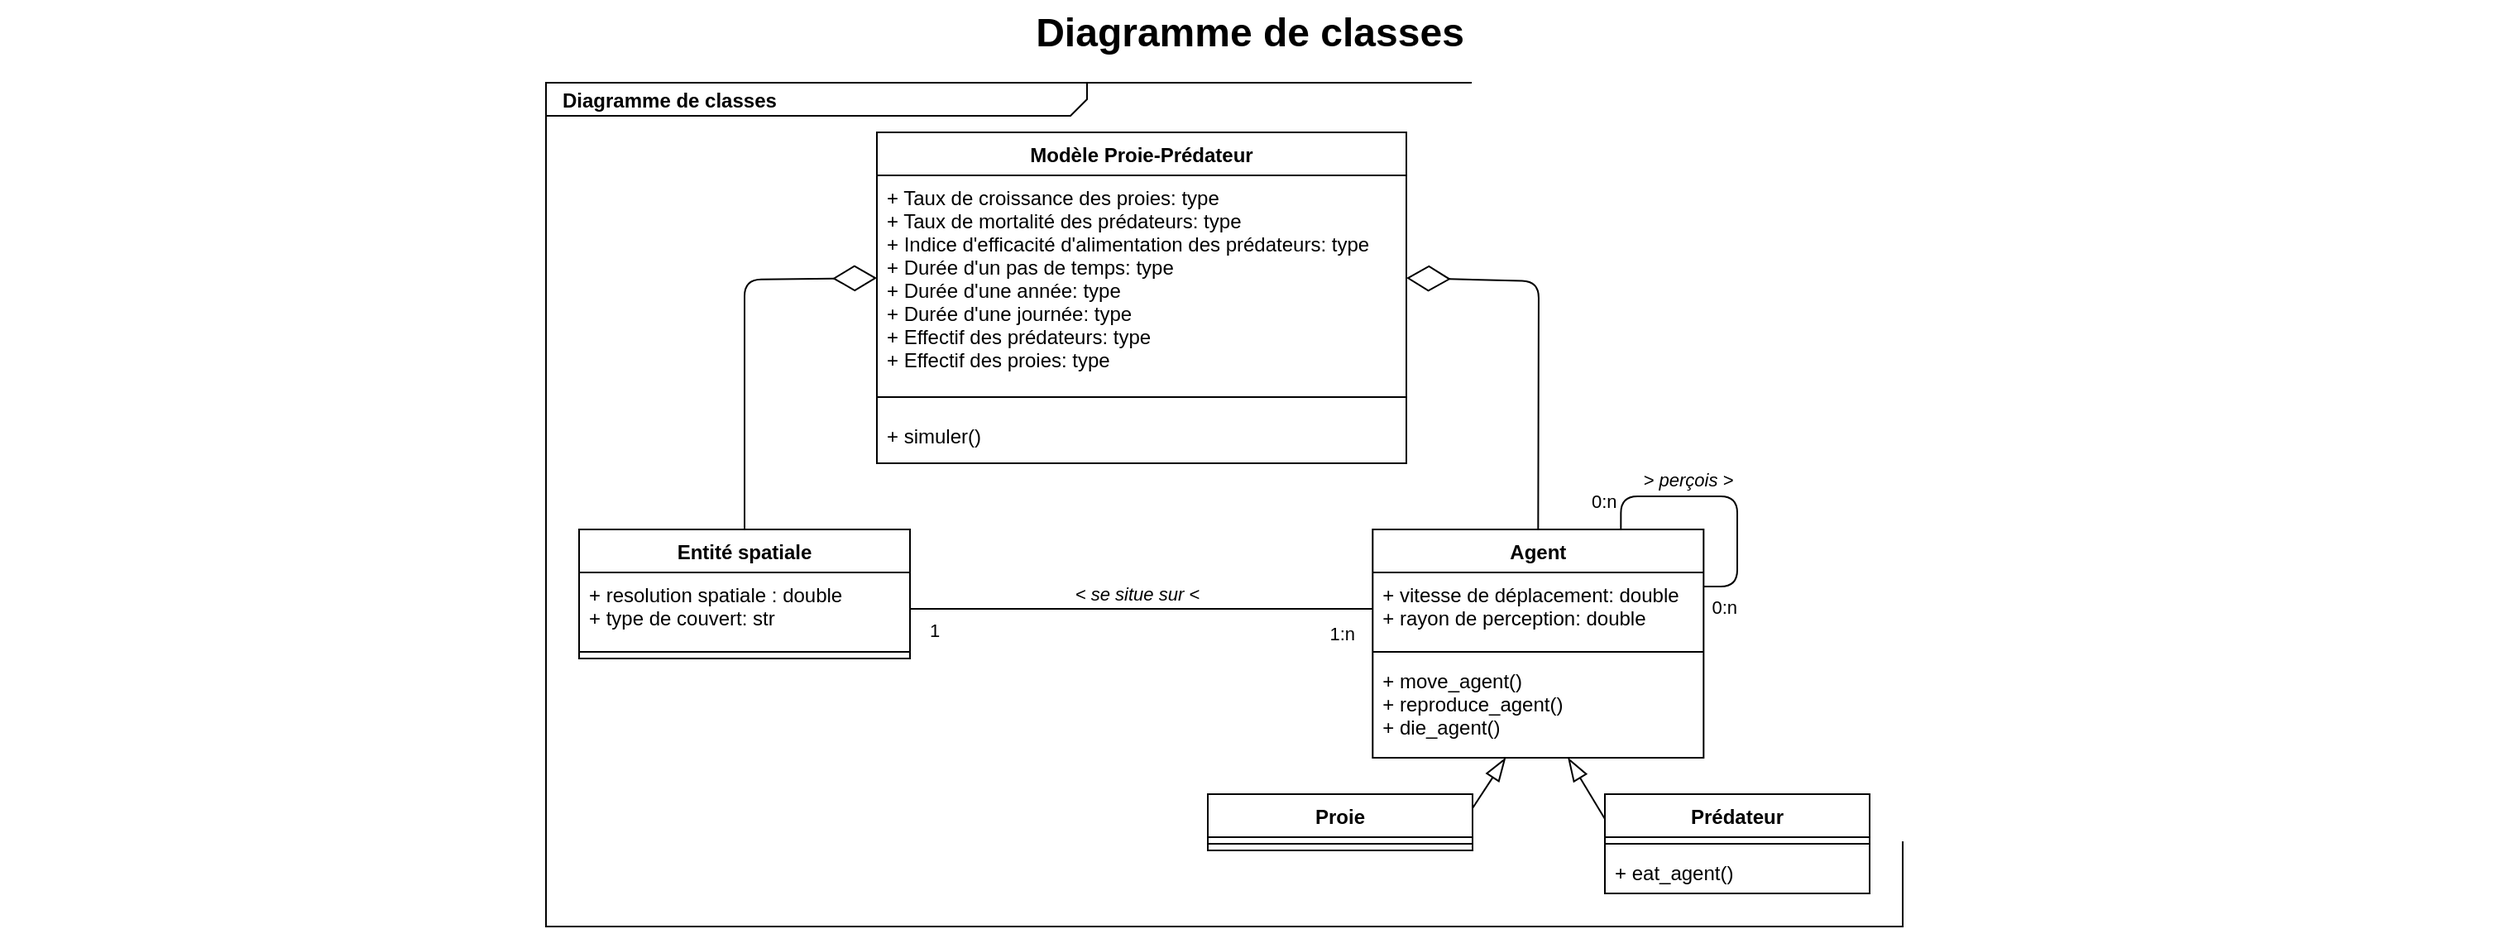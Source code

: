 <mxfile version="14.1.9" type="github" pages="3">
  <diagram name="Diagramme de classes" id="929967ad-93f9-6ef4-fab6-5d389245f69c">
    <mxGraphModel dx="1422" dy="808" grid="1" gridSize="10" guides="1" tooltips="1" connect="1" arrows="1" fold="1" page="1" pageScale="1.5" pageWidth="1169" pageHeight="826" background="none" math="0" shadow="0">
      <root>
        <mxCell id="0" style=";html=1;" />
        <mxCell id="1" style=";html=1;" parent="0" />
        <mxCell id="1672d66443f91eb5-1" value="&lt;p style=&quot;margin: 0px ; margin-top: 4px ; margin-left: 10px ; text-align: left&quot;&gt;&lt;b&gt;Diagramme de classes&lt;/b&gt;&lt;/p&gt;" style="html=1;strokeWidth=1;shape=mxgraph.sysml.package;html=1;overflow=fill;whiteSpace=wrap;fillColor=none;gradientColor=none;fontSize=12;align=center;labelX=327.64;" parent="1" vertex="1">
          <mxGeometry x="450" y="90" width="820" height="510" as="geometry" />
        </mxCell>
        <mxCell id="1672d66443f91eb5-23" value="Diagramme de classes" style="text;strokeColor=none;fillColor=none;html=1;fontSize=24;fontStyle=1;verticalAlign=middle;align=center;" parent="1" vertex="1">
          <mxGeometry x="120" y="40" width="1510" height="40" as="geometry" />
        </mxCell>
        <mxCell id="xyG2iwaesJb4Cfw7W2-A-1" value="Modèle Proie-Prédateur" style="swimlane;fontStyle=1;align=center;verticalAlign=top;childLayout=stackLayout;horizontal=1;startSize=26;horizontalStack=0;resizeParent=1;resizeParentMax=0;resizeLast=0;collapsible=1;marginBottom=0;" parent="1" vertex="1">
          <mxGeometry x="650" y="120" width="320" height="200" as="geometry" />
        </mxCell>
        <mxCell id="xyG2iwaesJb4Cfw7W2-A-2" value="+ Taux de croissance des proies: type&#xa;+ Taux de mortalité des prédateurs: type&#xa;+ Indice d&#39;efficacité d&#39;alimentation des prédateurs: type&#xa;+ Durée d&#39;un pas de temps: type&#xa;+ Durée d&#39;une année: type&#xa;+ Durée d&#39;une journée: type&#xa;+ Effectif des prédateurs: type&#xa;+ Effectif des proies: type" style="text;strokeColor=none;fillColor=none;align=left;verticalAlign=top;spacingLeft=4;spacingRight=4;overflow=hidden;rotatable=0;points=[[0,0.5],[1,0.5]];portConstraint=eastwest;" parent="xyG2iwaesJb4Cfw7W2-A-1" vertex="1">
          <mxGeometry y="26" width="320" height="124" as="geometry" />
        </mxCell>
        <mxCell id="xyG2iwaesJb4Cfw7W2-A-3" value="" style="line;strokeWidth=1;fillColor=none;align=left;verticalAlign=middle;spacingTop=-1;spacingLeft=3;spacingRight=3;rotatable=0;labelPosition=right;points=[];portConstraint=eastwest;" parent="xyG2iwaesJb4Cfw7W2-A-1" vertex="1">
          <mxGeometry y="150" width="320" height="20" as="geometry" />
        </mxCell>
        <mxCell id="xyG2iwaesJb4Cfw7W2-A-4" value="+ simuler()" style="text;strokeColor=none;fillColor=none;align=left;verticalAlign=top;spacingLeft=4;spacingRight=4;overflow=hidden;rotatable=0;points=[[0,0.5],[1,0.5]];portConstraint=eastwest;" parent="xyG2iwaesJb4Cfw7W2-A-1" vertex="1">
          <mxGeometry y="170" width="320" height="30" as="geometry" />
        </mxCell>
        <mxCell id="xyG2iwaesJb4Cfw7W2-A-5" value="Entité spatiale" style="swimlane;fontStyle=1;align=center;verticalAlign=top;childLayout=stackLayout;horizontal=1;startSize=26;horizontalStack=0;resizeParent=1;resizeParentMax=0;resizeLast=0;collapsible=1;marginBottom=0;" parent="1" vertex="1">
          <mxGeometry x="470" y="360" width="200" height="78" as="geometry" />
        </mxCell>
        <mxCell id="xyG2iwaesJb4Cfw7W2-A-6" value="+ resolution spatiale : double&#xa;+ type de couvert: str" style="text;strokeColor=none;fillColor=none;align=left;verticalAlign=top;spacingLeft=4;spacingRight=4;overflow=hidden;rotatable=0;points=[[0,0.5],[1,0.5]];portConstraint=eastwest;" parent="xyG2iwaesJb4Cfw7W2-A-5" vertex="1">
          <mxGeometry y="26" width="200" height="44" as="geometry" />
        </mxCell>
        <mxCell id="xyG2iwaesJb4Cfw7W2-A-7" value="" style="line;strokeWidth=1;fillColor=none;align=left;verticalAlign=middle;spacingTop=-1;spacingLeft=3;spacingRight=3;rotatable=0;labelPosition=right;points=[];portConstraint=eastwest;" parent="xyG2iwaesJb4Cfw7W2-A-5" vertex="1">
          <mxGeometry y="70" width="200" height="8" as="geometry" />
        </mxCell>
        <mxCell id="xyG2iwaesJb4Cfw7W2-A-9" value="Agent" style="swimlane;fontStyle=1;align=center;verticalAlign=top;childLayout=stackLayout;horizontal=1;startSize=26;horizontalStack=0;resizeParent=1;resizeParentMax=0;resizeLast=0;collapsible=1;marginBottom=0;" parent="1" vertex="1">
          <mxGeometry x="949.66" y="360" width="200" height="138" as="geometry" />
        </mxCell>
        <mxCell id="xyG2iwaesJb4Cfw7W2-A-10" value="+ vitesse de déplacement: double&#xa;+ rayon de perception: double" style="text;strokeColor=none;fillColor=none;align=left;verticalAlign=top;spacingLeft=4;spacingRight=4;overflow=hidden;rotatable=0;points=[[0,0.5],[1,0.5]];portConstraint=eastwest;" parent="xyG2iwaesJb4Cfw7W2-A-9" vertex="1">
          <mxGeometry y="26" width="200" height="44" as="geometry" />
        </mxCell>
        <mxCell id="xyG2iwaesJb4Cfw7W2-A-11" value="" style="line;strokeWidth=1;fillColor=none;align=left;verticalAlign=middle;spacingTop=-1;spacingLeft=3;spacingRight=3;rotatable=0;labelPosition=right;points=[];portConstraint=eastwest;" parent="xyG2iwaesJb4Cfw7W2-A-9" vertex="1">
          <mxGeometry y="70" width="200" height="8" as="geometry" />
        </mxCell>
        <mxCell id="xyG2iwaesJb4Cfw7W2-A-12" value="+ move_agent()&#xa;+ reproduce_agent()&#xa;+ die_agent()" style="text;strokeColor=none;fillColor=none;align=left;verticalAlign=top;spacingLeft=4;spacingRight=4;overflow=hidden;rotatable=0;points=[[0,0.5],[1,0.5]];portConstraint=eastwest;" parent="xyG2iwaesJb4Cfw7W2-A-9" vertex="1">
          <mxGeometry y="78" width="200" height="60" as="geometry" />
        </mxCell>
        <mxCell id="xyG2iwaesJb4Cfw7W2-A-13" value="Proie" style="swimlane;fontStyle=1;align=center;verticalAlign=top;childLayout=stackLayout;horizontal=1;startSize=26;horizontalStack=0;resizeParent=1;resizeParentMax=0;resizeLast=0;collapsible=1;marginBottom=0;" parent="1" vertex="1">
          <mxGeometry x="850" y="520" width="160" height="34" as="geometry" />
        </mxCell>
        <mxCell id="xyG2iwaesJb4Cfw7W2-A-15" value="" style="line;strokeWidth=1;fillColor=none;align=left;verticalAlign=middle;spacingTop=-1;spacingLeft=3;spacingRight=3;rotatable=0;labelPosition=right;points=[];portConstraint=eastwest;" parent="xyG2iwaesJb4Cfw7W2-A-13" vertex="1">
          <mxGeometry y="26" width="160" height="8" as="geometry" />
        </mxCell>
        <mxCell id="xyG2iwaesJb4Cfw7W2-A-17" value="Prédateur" style="swimlane;fontStyle=1;align=center;verticalAlign=top;childLayout=stackLayout;horizontal=1;startSize=26;horizontalStack=0;resizeParent=1;resizeParentMax=0;resizeLast=0;collapsible=1;marginBottom=0;" parent="1" vertex="1">
          <mxGeometry x="1090" y="520" width="160" height="60" as="geometry" />
        </mxCell>
        <mxCell id="xyG2iwaesJb4Cfw7W2-A-19" value="" style="line;strokeWidth=1;fillColor=none;align=left;verticalAlign=middle;spacingTop=-1;spacingLeft=3;spacingRight=3;rotatable=0;labelPosition=right;points=[];portConstraint=eastwest;" parent="xyG2iwaesJb4Cfw7W2-A-17" vertex="1">
          <mxGeometry y="26" width="160" height="8" as="geometry" />
        </mxCell>
        <mxCell id="xyG2iwaesJb4Cfw7W2-A-20" value="+ eat_agent()" style="text;strokeColor=none;fillColor=none;align=left;verticalAlign=top;spacingLeft=4;spacingRight=4;overflow=hidden;rotatable=0;points=[[0,0.5],[1,0.5]];portConstraint=eastwest;" parent="xyG2iwaesJb4Cfw7W2-A-17" vertex="1">
          <mxGeometry y="34" width="160" height="26" as="geometry" />
        </mxCell>
        <mxCell id="xyG2iwaesJb4Cfw7W2-A-31" value="" style="endArrow=diamondThin;endFill=0;endSize=24;html=1;shadow=0;entryX=1;entryY=0.5;entryDx=0;entryDy=0;exitX=0.5;exitY=0;exitDx=0;exitDy=0;" parent="1" source="xyG2iwaesJb4Cfw7W2-A-9" target="xyG2iwaesJb4Cfw7W2-A-2" edge="1">
          <mxGeometry width="160" relative="1" as="geometry">
            <mxPoint x="1040" y="320" as="sourcePoint" />
            <mxPoint x="1020" y="170" as="targetPoint" />
            <Array as="points">
              <mxPoint x="1050" y="210" />
            </Array>
          </mxGeometry>
        </mxCell>
        <mxCell id="xyG2iwaesJb4Cfw7W2-A-32" value="" style="endArrow=diamondThin;endFill=0;endSize=24;html=1;shadow=0;exitX=0.5;exitY=0;exitDx=0;exitDy=0;entryX=0;entryY=0.5;entryDx=0;entryDy=0;" parent="1" source="xyG2iwaesJb4Cfw7W2-A-5" target="xyG2iwaesJb4Cfw7W2-A-2" edge="1">
          <mxGeometry width="160" relative="1" as="geometry">
            <mxPoint x="800" y="430" as="sourcePoint" />
            <mxPoint x="960" y="430" as="targetPoint" />
            <Array as="points">
              <mxPoint x="570" y="209" />
            </Array>
          </mxGeometry>
        </mxCell>
        <mxCell id="xyG2iwaesJb4Cfw7W2-A-33" value="&lt;i&gt;&amp;lt; se situe sur &amp;lt;&lt;/i&gt;" style="endArrow=none;html=1;endSize=12;startArrow=none;startSize=14;startFill=0;edgeStyle=orthogonalEdgeStyle;shadow=0;entryX=0;entryY=0.5;entryDx=0;entryDy=0;exitX=1;exitY=0.5;exitDx=0;exitDy=0;endFill=0;" parent="1" source="xyG2iwaesJb4Cfw7W2-A-6" target="xyG2iwaesJb4Cfw7W2-A-10" edge="1">
          <mxGeometry x="0.053" y="13" relative="1" as="geometry">
            <mxPoint x="680" y="500" as="sourcePoint" />
            <mxPoint x="840" y="500" as="targetPoint" />
            <mxPoint x="-10" y="4" as="offset" />
          </mxGeometry>
        </mxCell>
        <mxCell id="xyG2iwaesJb4Cfw7W2-A-34" value="1" style="edgeLabel;resizable=0;html=1;align=left;verticalAlign=top;" parent="xyG2iwaesJb4Cfw7W2-A-33" connectable="0" vertex="1">
          <mxGeometry x="-1" relative="1" as="geometry">
            <mxPoint x="10" as="offset" />
          </mxGeometry>
        </mxCell>
        <mxCell id="xyG2iwaesJb4Cfw7W2-A-35" value="1:n" style="edgeLabel;resizable=0;html=1;align=right;verticalAlign=top;" parent="xyG2iwaesJb4Cfw7W2-A-33" connectable="0" vertex="1">
          <mxGeometry x="1" relative="1" as="geometry">
            <mxPoint x="-10" y="2" as="offset" />
          </mxGeometry>
        </mxCell>
        <mxCell id="z_pkJHjGNkmBGbpYLP2J-1" value="&lt;i&gt;&amp;gt; perçois &amp;gt;&lt;/i&gt;" style="endArrow=none;html=1;endSize=12;startArrow=none;startSize=14;startFill=0;edgeStyle=orthogonalEdgeStyle;exitX=0.75;exitY=0;exitDx=0;exitDy=0;endFill=0;entryX=1;entryY=0.25;entryDx=0;entryDy=0;" parent="1" source="xyG2iwaesJb4Cfw7W2-A-9" target="xyG2iwaesJb4Cfw7W2-A-9" edge="1">
          <mxGeometry x="-0.27" y="10" relative="1" as="geometry">
            <mxPoint x="859.66" y="390" as="sourcePoint" />
            <mxPoint x="1230" y="450" as="targetPoint" />
            <Array as="points">
              <mxPoint x="1100" y="340" />
              <mxPoint x="1170" y="340" />
              <mxPoint x="1170" y="395" />
            </Array>
            <mxPoint as="offset" />
          </mxGeometry>
        </mxCell>
        <mxCell id="z_pkJHjGNkmBGbpYLP2J-2" value="0:n" style="edgeLabel;resizable=0;html=1;align=left;verticalAlign=top;" parent="z_pkJHjGNkmBGbpYLP2J-1" connectable="0" vertex="1">
          <mxGeometry x="-1" relative="1" as="geometry">
            <mxPoint x="-19.66" y="-30" as="offset" />
          </mxGeometry>
        </mxCell>
        <mxCell id="z_pkJHjGNkmBGbpYLP2J-3" value="0:n" style="edgeLabel;resizable=0;html=1;align=right;verticalAlign=top;" parent="z_pkJHjGNkmBGbpYLP2J-1" connectable="0" vertex="1">
          <mxGeometry x="1" relative="1" as="geometry">
            <mxPoint x="20.55" as="offset" />
          </mxGeometry>
        </mxCell>
        <mxCell id="z_pkJHjGNkmBGbpYLP2J-13" value="" style="endArrow=blockThin;endFill=0;endSize=12;html=1;exitX=1;exitY=0.25;exitDx=0;exitDy=0;" parent="1" source="xyG2iwaesJb4Cfw7W2-A-13" target="xyG2iwaesJb4Cfw7W2-A-12" edge="1">
          <mxGeometry width="160" relative="1" as="geometry">
            <mxPoint x="920" y="530" as="sourcePoint" />
            <mxPoint x="1050" y="500" as="targetPoint" />
          </mxGeometry>
        </mxCell>
        <mxCell id="z_pkJHjGNkmBGbpYLP2J-14" value="" style="endArrow=blockThin;endFill=0;endSize=12;html=1;exitX=0;exitY=0.25;exitDx=0;exitDy=0;" parent="1" source="xyG2iwaesJb4Cfw7W2-A-17" target="xyG2iwaesJb4Cfw7W2-A-12" edge="1">
          <mxGeometry width="160" relative="1" as="geometry">
            <mxPoint x="1017" y="545" as="sourcePoint" />
            <mxPoint x="1050" y="500" as="targetPoint" />
          </mxGeometry>
        </mxCell>
      </root>
    </mxGraphModel>
  </diagram>
  <diagram id="YJ96Q_ON8Nzq6S2icYte" name="Diagramme d&#39;activité">
    <mxGraphModel dx="2591" dy="808" grid="1" gridSize="10" guides="1" tooltips="1" connect="1" arrows="1" fold="1" page="1" pageScale="1" pageWidth="1169" pageHeight="827" math="0" shadow="0">
      <root>
        <mxCell id="-lD-G96jLOce70aQTZSf-0" />
        <mxCell id="-lD-G96jLOce70aQTZSf-1" parent="-lD-G96jLOce70aQTZSf-0" />
        <mxCell id="WAzPYX1y24yjzCGJKDm--48" value="" style="rounded=0;whiteSpace=wrap;html=1;fillColor=#ffe6cc;strokeColor=#d79b00;container=0;" parent="-lD-G96jLOce70aQTZSf-1" vertex="1">
          <mxGeometry x="-190" y="73.5" width="190" height="310" as="geometry" />
        </mxCell>
        <mxCell id="WAzPYX1y24yjzCGJKDm--46" value="" style="rounded=0;whiteSpace=wrap;html=1;fillColor=#dae8fc;strokeColor=#6c8ebf;container=0;" parent="-lD-G96jLOce70aQTZSf-1" vertex="1">
          <mxGeometry x="-450" y="73.5" width="250" height="400" as="geometry" />
        </mxCell>
        <mxCell id="Z-4e8niW3eHl1xLzVtCP-11" value="" style="rounded=0;whiteSpace=wrap;html=1;fillColor=#f5f5f5;strokeColor=#666666;fontColor=#333333;container=0;" parent="-lD-G96jLOce70aQTZSf-1" vertex="1">
          <mxGeometry x="-1169" y="190" width="260" height="300" as="geometry" />
        </mxCell>
        <mxCell id="Z-4e8niW3eHl1xLzVtCP-9" value="" style="rounded=0;whiteSpace=wrap;html=1;fillColor=#f8cecc;strokeColor=#b85450;container=0;" parent="-lD-G96jLOce70aQTZSf-1" vertex="1">
          <mxGeometry x="-899" y="190" width="230" height="300" as="geometry" />
        </mxCell>
        <mxCell id="Z-4e8niW3eHl1xLzVtCP-12" value="" style="rounded=0;whiteSpace=wrap;html=1;fillColor=#fff2cc;strokeColor=#d6b656;container=0;" parent="-lD-G96jLOce70aQTZSf-1" vertex="1">
          <mxGeometry x="-650" y="73.5" width="190" height="190" as="geometry" />
        </mxCell>
        <mxCell id="WAzPYX1y24yjzCGJKDm--4" style="edgeStyle=orthogonalEdgeStyle;rounded=0;orthogonalLoop=1;jettySize=auto;html=1;exitX=0.5;exitY=1;exitDx=0;exitDy=0;entryX=0.5;entryY=0;entryDx=0;entryDy=0;" parent="-lD-G96jLOce70aQTZSf-1" source="WAzPYX1y24yjzCGJKDm--0" target="WAzPYX1y24yjzCGJKDm--1" edge="1">
          <mxGeometry relative="1" as="geometry" />
        </mxCell>
        <mxCell id="WAzPYX1y24yjzCGJKDm--0" value="Initialisation du modèle" style="rounded=1;whiteSpace=wrap;html=1;fillColor=#d5e8d4;strokeColor=#82b366;container=0;" parent="-lD-G96jLOce70aQTZSf-1" vertex="1">
          <mxGeometry x="-1109" y="255" width="160" height="35" as="geometry" />
        </mxCell>
        <mxCell id="WAzPYX1y24yjzCGJKDm--3" style="edgeStyle=orthogonalEdgeStyle;rounded=0;orthogonalLoop=1;jettySize=auto;html=1;exitX=0.5;exitY=1;exitDx=0;exitDy=0;entryX=0.5;entryY=0;entryDx=0;entryDy=0;" parent="-lD-G96jLOce70aQTZSf-1" source="WAzPYX1y24yjzCGJKDm--1" target="WAzPYX1y24yjzCGJKDm--2" edge="1">
          <mxGeometry relative="1" as="geometry" />
        </mxCell>
        <mxCell id="amKlilrcHBDQMn_6ihRr-15" style="edgeStyle=orthogonalEdgeStyle;rounded=0;sketch=0;orthogonalLoop=1;jettySize=auto;html=1;exitX=1;exitY=0.5;exitDx=0;exitDy=0;entryX=0;entryY=0.75;entryDx=0;entryDy=0;shadow=0;startArrow=none;startFill=0;endArrow=classicThin;endFill=1;strokeColor=#000000;" parent="-lD-G96jLOce70aQTZSf-1" source="WAzPYX1y24yjzCGJKDm--1" target="Z-4e8niW3eHl1xLzVtCP-9" edge="1">
          <mxGeometry relative="1" as="geometry">
            <Array as="points">
              <mxPoint x="-930" y="407" />
              <mxPoint x="-930" y="415" />
            </Array>
          </mxGeometry>
        </mxCell>
        <mxCell id="WAzPYX1y24yjzCGJKDm--1" value="Simulation par pas de temps" style="rounded=1;whiteSpace=wrap;html=1;fillColor=#f8cecc;strokeColor=#b85450;container=0;" parent="-lD-G96jLOce70aQTZSf-1" vertex="1">
          <mxGeometry x="-1110" y="390" width="161" height="35" as="geometry" />
        </mxCell>
        <mxCell id="WAzPYX1y24yjzCGJKDm--2" value="" style="ellipse;html=1;shape=endState;fillColor=#000000;strokeColor=#ff0000;container=0;" parent="-lD-G96jLOce70aQTZSf-1" vertex="1">
          <mxGeometry x="-1044.5" y="444" width="30" height="30" as="geometry" />
        </mxCell>
        <mxCell id="WAzPYX1y24yjzCGJKDm--5" value="" style="ellipse;html=1;shape=startState;fillColor=#000000;strokeColor=#ff0000;container=0;" parent="-lD-G96jLOce70aQTZSf-1" vertex="1">
          <mxGeometry x="-1044" y="210" width="30" height="30" as="geometry" />
        </mxCell>
        <mxCell id="WAzPYX1y24yjzCGJKDm--6" value="" style="edgeStyle=orthogonalEdgeStyle;html=1;verticalAlign=bottom;endArrow=open;endSize=8;strokeColor=#ff0000;entryX=0.5;entryY=0;entryDx=0;entryDy=0;" parent="-lD-G96jLOce70aQTZSf-1" source="WAzPYX1y24yjzCGJKDm--5" target="WAzPYX1y24yjzCGJKDm--0" edge="1">
          <mxGeometry relative="1" as="geometry">
            <mxPoint x="-1029" y="280" as="targetPoint" />
          </mxGeometry>
        </mxCell>
        <mxCell id="WAzPYX1y24yjzCGJKDm--8" value="Modèle proie-prédateur&lt;br&gt;&lt;span style=&quot;font-weight: normal&quot;&gt;&lt;font style=&quot;font-size: 25px&quot;&gt;&lt;i&gt;Diagramme d&#39;activité&lt;/i&gt;&lt;/font&gt;&lt;/span&gt;" style="text;html=1;strokeColor=none;fillColor=none;align=center;verticalAlign=middle;whiteSpace=wrap;rounded=0;container=0;strokeWidth=2;fontSize=36;fontStyle=1;labelBorderColor=#000000;" parent="-lD-G96jLOce70aQTZSf-1" vertex="1">
          <mxGeometry x="-1160" y="10" width="490" height="230" as="geometry" />
        </mxCell>
        <mxCell id="WAzPYX1y24yjzCGJKDm--85" style="edgeStyle=orthogonalEdgeStyle;rounded=0;orthogonalLoop=1;jettySize=auto;html=1;exitX=0.5;exitY=1;exitDx=0;exitDy=0;entryX=0.5;entryY=0;entryDx=0;entryDy=0;endArrow=open;endFill=0;strokeColor=#FF3333;" parent="-lD-G96jLOce70aQTZSf-1" source="WAzPYX1y24yjzCGJKDm--11" target="WAzPYX1y24yjzCGJKDm--18" edge="1">
          <mxGeometry relative="1" as="geometry" />
        </mxCell>
        <mxCell id="OKeTrEq2GPXzOtGkaMHF-20" style="edgeStyle=orthogonalEdgeStyle;rounded=0;sketch=0;jumpSize=4;orthogonalLoop=1;jettySize=auto;html=1;exitX=1;exitY=0.5;exitDx=0;exitDy=0;entryX=0.25;entryY=0;entryDx=0;entryDy=0;shadow=0;startArrow=none;startFill=0;startSize=14;endArrow=classicThin;endFill=1;endSize=8;strokeColor=#000000;fontSize=36;" parent="-lD-G96jLOce70aQTZSf-1" source="WAzPYX1y24yjzCGJKDm--11" target="WAzPYX1y24yjzCGJKDm--53" edge="1">
          <mxGeometry relative="1" as="geometry">
            <Array as="points">
              <mxPoint x="-679" y="295" />
              <mxPoint x="-679" y="50" />
              <mxPoint x="-550" y="50" />
            </Array>
          </mxGeometry>
        </mxCell>
        <mxCell id="WAzPYX1y24yjzCGJKDm--11" value="Faire agir les proies" style="rounded=1;whiteSpace=wrap;html=1;fillColor=#fff2cc;strokeColor=#d6b656;container=0;" parent="-lD-G96jLOce70aQTZSf-1" vertex="1">
          <mxGeometry x="-864" y="270" width="160" height="50" as="geometry" />
        </mxCell>
        <mxCell id="WAzPYX1y24yjzCGJKDm--13" value="" style="ellipse;html=1;shape=endState;fillColor=#000000;strokeColor=#ff0000;container=0;" parent="-lD-G96jLOce70aQTZSf-1" vertex="1">
          <mxGeometry x="-799" y="450" width="30" height="30" as="geometry" />
        </mxCell>
        <mxCell id="WAzPYX1y24yjzCGJKDm--86" style="edgeStyle=orthogonalEdgeStyle;rounded=0;orthogonalLoop=1;jettySize=auto;html=1;exitX=0.5;exitY=1;exitDx=0;exitDy=0;entryX=0.5;entryY=0;entryDx=0;entryDy=0;endArrow=open;endFill=0;strokeColor=#FF3333;" parent="-lD-G96jLOce70aQTZSf-1" source="WAzPYX1y24yjzCGJKDm--18" edge="1">
          <mxGeometry relative="1" as="geometry">
            <mxPoint x="-784" y="390" as="targetPoint" />
          </mxGeometry>
        </mxCell>
        <mxCell id="OKeTrEq2GPXzOtGkaMHF-21" style="edgeStyle=orthogonalEdgeStyle;rounded=0;sketch=0;jumpSize=4;orthogonalLoop=1;jettySize=auto;html=1;exitX=1;exitY=0.5;exitDx=0;exitDy=0;entryX=0.5;entryY=0;entryDx=0;entryDy=0;shadow=0;startArrow=none;startFill=0;startSize=14;endArrow=classicThin;endFill=1;endSize=8;strokeColor=#000000;fontSize=36;" parent="-lD-G96jLOce70aQTZSf-1" source="WAzPYX1y24yjzCGJKDm--18" target="WAzPYX1y24yjzCGJKDm--46" edge="1">
          <mxGeometry relative="1" as="geometry">
            <Array as="points">
              <mxPoint x="-679" y="355" />
              <mxPoint x="-679" y="50" />
              <mxPoint x="-325" y="50" />
            </Array>
          </mxGeometry>
        </mxCell>
        <mxCell id="WAzPYX1y24yjzCGJKDm--18" value="Faire agir les prédateurs" style="rounded=1;whiteSpace=wrap;html=1;fillColor=#dae8fc;strokeColor=#6c8ebf;container=0;" parent="-lD-G96jLOce70aQTZSf-1" vertex="1">
          <mxGeometry x="-864" y="330" width="160" height="50" as="geometry" />
        </mxCell>
        <mxCell id="WAzPYX1y24yjzCGJKDm--88" style="edgeStyle=orthogonalEdgeStyle;rounded=0;orthogonalLoop=1;jettySize=auto;html=1;exitX=0.5;exitY=1;exitDx=0;exitDy=0;entryX=0.5;entryY=0;entryDx=0;entryDy=0;endArrow=open;endFill=0;strokeColor=#FF3333;" parent="-lD-G96jLOce70aQTZSf-1" source="WAzPYX1y24yjzCGJKDm--20" target="WAzPYX1y24yjzCGJKDm--13" edge="1">
          <mxGeometry relative="1" as="geometry" />
        </mxCell>
        <mxCell id="OKeTrEq2GPXzOtGkaMHF-26" style="edgeStyle=orthogonalEdgeStyle;rounded=0;sketch=0;jumpSize=4;orthogonalLoop=1;jettySize=auto;html=1;exitX=1;exitY=0.5;exitDx=0;exitDy=0;entryX=0.5;entryY=0;entryDx=0;entryDy=0;shadow=0;startArrow=none;startFill=0;startSize=14;endArrow=classicThin;endFill=1;endSize=8;strokeColor=#000000;fontSize=36;" parent="-lD-G96jLOce70aQTZSf-1" source="WAzPYX1y24yjzCGJKDm--20" target="WAzPYX1y24yjzCGJKDm--48" edge="1">
          <mxGeometry relative="1" as="geometry">
            <Array as="points">
              <mxPoint x="-679" y="415" />
              <mxPoint x="-679" y="50" />
              <mxPoint x="-95" y="50" />
            </Array>
          </mxGeometry>
        </mxCell>
        <mxCell id="WAzPYX1y24yjzCGJKDm--20" value="Faire le bilan journalier" style="rounded=1;whiteSpace=wrap;html=1;fillColor=#ffe6cc;strokeColor=#d79b00;container=0;" parent="-lD-G96jLOce70aQTZSf-1" vertex="1">
          <mxGeometry x="-864" y="390" width="160" height="50" as="geometry" />
        </mxCell>
        <mxCell id="WAzPYX1y24yjzCGJKDm--84" style="edgeStyle=orthogonalEdgeStyle;rounded=0;orthogonalLoop=1;jettySize=auto;html=1;exitX=0.5;exitY=1;exitDx=0;exitDy=0;entryX=0.5;entryY=0;entryDx=0;entryDy=0;endArrow=open;endFill=0;strokeColor=#FF3333;" parent="-lD-G96jLOce70aQTZSf-1" source="WAzPYX1y24yjzCGJKDm--74" target="WAzPYX1y24yjzCGJKDm--80" edge="1">
          <mxGeometry relative="1" as="geometry" />
        </mxCell>
        <mxCell id="WAzPYX1y24yjzCGJKDm--74" value="Se déplacer aléatoirement" style="rounded=1;whiteSpace=wrap;html=1;fillColor=#fff2cc;strokeColor=#d6b656;container=0;" parent="-lD-G96jLOce70aQTZSf-1" vertex="1">
          <mxGeometry x="-630" y="133.5" width="150" height="20" as="geometry" />
        </mxCell>
        <mxCell id="WAzPYX1y24yjzCGJKDm--75" style="edgeStyle=orthogonalEdgeStyle;rounded=0;orthogonalLoop=1;jettySize=auto;html=1;exitX=0.5;exitY=1;exitDx=0;exitDy=0;entryX=0.5;entryY=0;entryDx=0;entryDy=0;endArrow=open;endFill=0;strokeColor=#FF3333;" parent="-lD-G96jLOce70aQTZSf-1" source="WAzPYX1y24yjzCGJKDm--70" target="WAzPYX1y24yjzCGJKDm--74" edge="1">
          <mxGeometry relative="1" as="geometry" />
        </mxCell>
        <mxCell id="WAzPYX1y24yjzCGJKDm--70" value="" style="ellipse;html=1;shape=startState;fillColor=#000000;strokeColor=#ff0000;container=0;" parent="-lD-G96jLOce70aQTZSf-1" vertex="1">
          <mxGeometry x="-570" y="93.5" width="30" height="30" as="geometry" />
        </mxCell>
        <mxCell id="WAzPYX1y24yjzCGJKDm--93" value="" style="edgeStyle=orthogonalEdgeStyle;html=1;verticalAlign=bottom;endArrow=open;endSize=8;strokeColor=#ff0000;" parent="-lD-G96jLOce70aQTZSf-1" source="WAzPYX1y24yjzCGJKDm--92" edge="1">
          <mxGeometry relative="1" as="geometry">
            <mxPoint x="-784" y="270" as="targetPoint" />
          </mxGeometry>
        </mxCell>
        <mxCell id="WAzPYX1y24yjzCGJKDm--73" value="" style="ellipse;html=1;shape=endState;fillColor=#000000;strokeColor=#ff0000;container=0;" parent="-lD-G96jLOce70aQTZSf-1" vertex="1">
          <mxGeometry x="-570" y="223.5" width="30" height="30" as="geometry" />
        </mxCell>
        <mxCell id="WAzPYX1y24yjzCGJKDm--82" style="edgeStyle=orthogonalEdgeStyle;rounded=0;orthogonalLoop=1;jettySize=auto;html=1;exitX=0.5;exitY=1;exitDx=0;exitDy=0;entryX=0.5;entryY=0;entryDx=0;entryDy=0;endArrow=open;endFill=0;strokeColor=#FF3333;" parent="-lD-G96jLOce70aQTZSf-1" source="WAzPYX1y24yjzCGJKDm--81" target="WAzPYX1y24yjzCGJKDm--73" edge="1">
          <mxGeometry relative="1" as="geometry" />
        </mxCell>
        <mxCell id="WAzPYX1y24yjzCGJKDm--83" style="edgeStyle=orthogonalEdgeStyle;rounded=0;orthogonalLoop=1;jettySize=auto;html=1;exitX=0.5;exitY=1;exitDx=0;exitDy=0;entryX=0.5;entryY=0;entryDx=0;entryDy=0;endArrow=open;endFill=0;strokeColor=#FF3333;" parent="-lD-G96jLOce70aQTZSf-1" source="WAzPYX1y24yjzCGJKDm--80" target="WAzPYX1y24yjzCGJKDm--81" edge="1">
          <mxGeometry x="-650" y="73.5" as="geometry" />
        </mxCell>
        <mxCell id="WAzPYX1y24yjzCGJKDm--80" value="Se nourrir" style="rounded=1;whiteSpace=wrap;html=1;fillColor=#fff2cc;strokeColor=#d6b656;container=0;" parent="-lD-G96jLOce70aQTZSf-1" vertex="1">
          <mxGeometry x="-630" y="163.5" width="150" height="20" as="geometry" />
        </mxCell>
        <mxCell id="WAzPYX1y24yjzCGJKDm--81" value="Se reproduire" style="rounded=1;whiteSpace=wrap;html=1;fillColor=#fff2cc;strokeColor=#d6b656;container=0;" parent="-lD-G96jLOce70aQTZSf-1" vertex="1">
          <mxGeometry x="-630" y="193.5" width="150" height="20" as="geometry" />
        </mxCell>
        <mxCell id="WAzPYX1y24yjzCGJKDm--7" value="Execution du modèle" style="text;html=1;strokeColor=none;fillColor=none;align=center;verticalAlign=middle;whiteSpace=wrap;rounded=0;container=0;fontStyle=3" parent="-lD-G96jLOce70aQTZSf-1" vertex="1">
          <mxGeometry x="-1039" y="190" width="130" height="20" as="geometry" />
        </mxCell>
        <mxCell id="WAzPYX1y24yjzCGJKDm--60" value="Simulation du pas de temps" style="text;html=1;strokeColor=none;fillColor=none;align=center;verticalAlign=middle;whiteSpace=wrap;rounded=0;container=0;fontStyle=3" parent="-lD-G96jLOce70aQTZSf-1" vertex="1">
          <mxGeometry x="-849" y="190" width="170" height="20" as="geometry" />
        </mxCell>
        <mxCell id="WAzPYX1y24yjzCGJKDm--92" value="" style="ellipse;html=1;shape=startState;fillColor=#000000;strokeColor=#ff0000;container=0;" parent="-lD-G96jLOce70aQTZSf-1" vertex="1">
          <mxGeometry x="-799" y="220" width="30" height="30" as="geometry" />
        </mxCell>
        <mxCell id="WAzPYX1y24yjzCGJKDm--56" value="Faire le bilan journalier" style="text;html=1;strokeColor=none;fillColor=none;align=center;verticalAlign=middle;whiteSpace=wrap;rounded=0;container=0;fontStyle=3" parent="-lD-G96jLOce70aQTZSf-1" vertex="1">
          <mxGeometry x="-140" y="73.5" width="140" height="20" as="geometry" />
        </mxCell>
        <mxCell id="WAzPYX1y24yjzCGJKDm--54" value="Faire agir les prédateurs" style="text;html=1;strokeColor=none;fillColor=none;align=center;verticalAlign=middle;whiteSpace=wrap;rounded=0;container=0;fontStyle=3" parent="-lD-G96jLOce70aQTZSf-1" vertex="1">
          <mxGeometry x="-350" y="73.5" width="150" height="20" as="geometry" />
        </mxCell>
        <mxCell id="WAzPYX1y24yjzCGJKDm--90" value="" style="ellipse;html=1;shape=startState;fillColor=#000000;strokeColor=#ff0000;container=0;" parent="-lD-G96jLOce70aQTZSf-1" vertex="1">
          <mxGeometry x="-370" y="93.5" width="30" height="30" as="geometry" />
        </mxCell>
        <mxCell id="WAzPYX1y24yjzCGJKDm--91" value="" style="edgeStyle=orthogonalEdgeStyle;html=1;verticalAlign=bottom;endArrow=open;endSize=8;strokeColor=#ff0000;entryX=0.5;entryY=0;entryDx=0;entryDy=0;" parent="-lD-G96jLOce70aQTZSf-1" source="WAzPYX1y24yjzCGJKDm--90" target="WAzPYX1y24yjzCGJKDm--94" edge="1">
          <mxGeometry x="-470" y="-116.5" as="geometry">
            <mxPoint x="-355" y="143.5" as="targetPoint" />
          </mxGeometry>
        </mxCell>
        <mxCell id="WAzPYX1y24yjzCGJKDm--97" style="edgeStyle=orthogonalEdgeStyle;rounded=0;orthogonalLoop=1;jettySize=auto;html=1;exitX=0.5;exitY=1;exitDx=0;exitDy=0;entryX=0.5;entryY=0;entryDx=0;entryDy=0;endArrow=open;endFill=0;strokeColor=#FF3333;" parent="-lD-G96jLOce70aQTZSf-1" source="WAzPYX1y24yjzCGJKDm--94" target="WAzPYX1y24yjzCGJKDm--95" edge="1">
          <mxGeometry relative="1" as="geometry" />
        </mxCell>
        <mxCell id="WAzPYX1y24yjzCGJKDm--94" value="Se déplacer aléatoirement" style="rounded=1;whiteSpace=wrap;html=1;fillColor=#dae8fc;strokeColor=#6c8ebf;container=0;" parent="-lD-G96jLOce70aQTZSf-1" vertex="1">
          <mxGeometry x="-430" y="133.5" width="150" height="20" as="geometry" />
        </mxCell>
        <mxCell id="WAzPYX1y24yjzCGJKDm--53" value="Faire agir les proies" style="text;html=1;strokeColor=none;fillColor=none;align=center;verticalAlign=middle;whiteSpace=wrap;rounded=0;container=0;fontStyle=3" parent="-lD-G96jLOce70aQTZSf-1" vertex="1">
          <mxGeometry x="-580" y="73.5" width="120" height="20" as="geometry" />
        </mxCell>
        <mxCell id="WAzPYX1y24yjzCGJKDm--95" value="Vérifier la présence de proies dans le voisinnage" style="rounded=1;whiteSpace=wrap;html=1;fillColor=#dae8fc;strokeColor=#6c8ebf;container=0;" parent="-lD-G96jLOce70aQTZSf-1" vertex="1">
          <mxGeometry x="-430" y="168.5" width="150" height="40" as="geometry" />
        </mxCell>
        <mxCell id="WAzPYX1y24yjzCGJKDm--99" value="" style="ellipse;html=1;shape=endState;fillColor=#000000;strokeColor=#ff0000;" parent="-lD-G96jLOce70aQTZSf-1" vertex="1">
          <mxGeometry x="-300" y="433.5" width="30" height="30" as="geometry" />
        </mxCell>
        <mxCell id="amKlilrcHBDQMn_6ihRr-0" value="&amp;nbsp;" style="endArrow=classicThin;html=1;endSize=12;startArrow=none;startSize=14;startFill=0;edgeStyle=orthogonalEdgeStyle;strokeColor=#000000;endFill=1;exitX=0.25;exitY=0;exitDx=0;exitDy=0;entryX=0;entryY=0.25;entryDx=0;entryDy=0;rounded=0;" parent="-lD-G96jLOce70aQTZSf-1" source="WAzPYX1y24yjzCGJKDm--1" target="WAzPYX1y24yjzCGJKDm--1" edge="1">
          <mxGeometry x="-0.84" y="-10" relative="1" as="geometry">
            <mxPoint x="-1014" y="310.76" as="sourcePoint" />
            <mxPoint x="-854" y="310.76" as="targetPoint" />
            <Array as="points">
              <mxPoint x="-1070" y="350" />
              <mxPoint x="-1140" y="350" />
              <mxPoint x="-1140" y="399" />
            </Array>
            <mxPoint x="10" y="10" as="offset" />
          </mxGeometry>
        </mxCell>
        <mxCell id="amKlilrcHBDQMn_6ihRr-3" value="sinon" style="endArrow=classicThin;html=1;endSize=8;startArrow=none;startSize=14;startFill=0;edgeStyle=orthogonalEdgeStyle;strokeColor=#000000;exitX=0.5;exitY=1;exitDx=0;exitDy=0;rounded=0;endFill=1;entryX=0.5;entryY=0;entryDx=0;entryDy=0;entryPerimeter=0;" parent="-lD-G96jLOce70aQTZSf-1" target="8yyJoCRA739IWVxWXs2L-15" edge="1">
          <mxGeometry x="-0.439" y="10" relative="1" as="geometry">
            <mxPoint x="-320" y="208.5" as="sourcePoint" />
            <mxPoint x="-295" y="328.5" as="targetPoint" />
            <Array as="points">
              <mxPoint x="-320" y="229" />
              <mxPoint x="-230" y="229" />
            </Array>
            <mxPoint as="offset" />
          </mxGeometry>
        </mxCell>
        <mxCell id="amKlilrcHBDQMn_6ihRr-6" value="si proies" style="endArrow=classicThin;html=1;endSize=8;startArrow=none;startSize=14;startFill=0;edgeStyle=orthogonalEdgeStyle;strokeColor=#000000;exitX=0.5;exitY=1;exitDx=0;exitDy=0;rounded=0;entryX=0.5;entryY=0;entryDx=0;entryDy=0;sketch=0;shadow=0;endFill=1;" parent="-lD-G96jLOce70aQTZSf-1" target="amKlilrcHBDQMn_6ihRr-7" edge="1">
          <mxGeometry x="0.13" y="-10" relative="1" as="geometry">
            <mxPoint x="-320" y="208.5" as="sourcePoint" />
            <mxPoint x="-377.5" y="248.5" as="targetPoint" />
            <Array as="points">
              <mxPoint x="-320" y="228.5" />
              <mxPoint x="-377" y="228.5" />
              <mxPoint x="-377" y="243.5" />
            </Array>
            <mxPoint as="offset" />
          </mxGeometry>
        </mxCell>
        <mxCell id="amKlilrcHBDQMn_6ihRr-7" value="Vérifier qu&#39;elles sont mortes" style="rounded=1;whiteSpace=wrap;html=1;container=0;fillColor=#647687;strokeColor=#314354;fontColor=#ffffff;" parent="-lD-G96jLOce70aQTZSf-1" vertex="1">
          <mxGeometry x="-425" y="243.5" width="95" height="30" as="geometry" />
        </mxCell>
        <mxCell id="OKeTrEq2GPXzOtGkaMHF-58" style="edgeStyle=orthogonalEdgeStyle;rounded=0;sketch=0;jumpSize=4;orthogonalLoop=1;jettySize=auto;html=1;exitX=1;exitY=0.5;exitDx=0;exitDy=0;entryX=0;entryY=0.5;entryDx=0;entryDy=0;entryPerimeter=0;shadow=0;startArrow=none;startFill=0;startSize=14;endArrow=classicThin;endFill=1;endSize=8;strokeColor=#000000;fontSize=12;" parent="-lD-G96jLOce70aQTZSf-1" source="amKlilrcHBDQMn_6ihRr-8" target="8yyJoCRA739IWVxWXs2L-15" edge="1">
          <mxGeometry relative="1" as="geometry" />
        </mxCell>
        <mxCell id="OKeTrEq2GPXzOtGkaMHF-68" style="edgeStyle=orthogonalEdgeStyle;rounded=0;sketch=0;jumpSize=4;orthogonalLoop=1;jettySize=auto;html=1;exitX=0;exitY=0.5;exitDx=0;exitDy=0;shadow=0;startArrow=none;startFill=0;startSize=14;endArrow=classicThin;endFill=1;endSize=8;strokeColor=#000000;fontSize=12;entryX=0;entryY=0.25;entryDx=0;entryDy=0;" parent="-lD-G96jLOce70aQTZSf-1" source="amKlilrcHBDQMn_6ihRr-8" target="OKeTrEq2GPXzOtGkaMHF-4" edge="1">
          <mxGeometry relative="1" as="geometry">
            <Array as="points">
              <mxPoint x="-470" y="329" />
              <mxPoint x="-470" y="537" />
            </Array>
          </mxGeometry>
        </mxCell>
        <mxCell id="amKlilrcHBDQMn_6ihRr-8" value="Manger" style="rounded=1;whiteSpace=wrap;html=1;container=0;fillColor=#6d8764;strokeColor=#3A5431;fontColor=#ffffff;" parent="-lD-G96jLOce70aQTZSf-1" vertex="1">
          <mxGeometry x="-440" y="318.5" width="80" height="20" as="geometry" />
        </mxCell>
        <mxCell id="amKlilrcHBDQMn_6ihRr-12" value="si mortes" style="endArrow=classicThin;html=1;endSize=8;startArrow=none;startSize=14;startFill=0;edgeStyle=orthogonalEdgeStyle;strokeColor=#000000;rounded=0;sketch=0;shadow=0;endFill=1;exitX=0.5;exitY=1;exitDx=0;exitDy=0;entryX=0.5;entryY=0;entryDx=0;entryDy=0;" parent="-lD-G96jLOce70aQTZSf-1" source="amKlilrcHBDQMn_6ihRr-7" target="amKlilrcHBDQMn_6ihRr-8" edge="1">
          <mxGeometry x="0.259" y="-14" relative="1" as="geometry">
            <mxPoint x="-377" y="283.5" as="sourcePoint" />
            <mxPoint x="-420" y="303.5" as="targetPoint" />
            <Array as="points">
              <mxPoint x="-377" y="293.5" />
              <mxPoint x="-400" y="293.5" />
            </Array>
            <mxPoint x="4" y="-10" as="offset" />
          </mxGeometry>
        </mxCell>
        <mxCell id="amKlilrcHBDQMn_6ihRr-13" value="sinon" style="endArrow=classicThin;html=1;endSize=8;startArrow=none;startSize=14;startFill=0;edgeStyle=orthogonalEdgeStyle;strokeColor=#000000;exitX=0.5;exitY=1;exitDx=0;exitDy=0;rounded=0;endFill=1;entryX=0.5;entryY=0;entryDx=0;entryDy=0;entryPerimeter=0;" parent="-lD-G96jLOce70aQTZSf-1" source="amKlilrcHBDQMn_6ihRr-7" target="8yyJoCRA739IWVxWXs2L-15" edge="1">
          <mxGeometry x="-0.624" y="10" relative="1" as="geometry">
            <mxPoint x="-342.5" y="303.5" as="sourcePoint" />
            <mxPoint x="-295.0" y="331" as="targetPoint" />
            <Array as="points">
              <mxPoint x="-378" y="294" />
              <mxPoint x="-230" y="294" />
            </Array>
            <mxPoint as="offset" />
          </mxGeometry>
        </mxCell>
        <mxCell id="8yyJoCRA739IWVxWXs2L-6" value="" style="strokeWidth=2;html=1;shape=mxgraph.flowchart.decision;whiteSpace=wrap;labelBackgroundColor=none;fontSize=36;fillColor=#000000;" parent="-lD-G96jLOce70aQTZSf-1" vertex="1">
          <mxGeometry x="-382.5" y="273.5" width="10" height="10" as="geometry" />
        </mxCell>
        <mxCell id="8yyJoCRA739IWVxWXs2L-8" value="" style="strokeWidth=2;html=1;shape=mxgraph.flowchart.decision;whiteSpace=wrap;labelBackgroundColor=none;fontSize=36;fillColor=#000000;" parent="-lD-G96jLOce70aQTZSf-1" vertex="1">
          <mxGeometry x="-325" y="208.5" width="10" height="10" as="geometry" />
        </mxCell>
        <mxCell id="8yyJoCRA739IWVxWXs2L-12" value="sinon" style="endArrow=classicThin;html=1;endSize=8;startArrow=none;startSize=14;startFill=0;edgeStyle=orthogonalEdgeStyle;strokeColor=#000000;rounded=0;sketch=0;shadow=0;endFill=1;exitX=0.5;exitY=1;exitDx=0;exitDy=0;exitPerimeter=0;entryX=0.5;entryY=0;entryDx=0;entryDy=0;" parent="-lD-G96jLOce70aQTZSf-1" source="8yyJoCRA739IWVxWXs2L-15" target="WAzPYX1y24yjzCGJKDm--99" edge="1">
          <mxGeometry x="0.052" y="-15" relative="1" as="geometry">
            <mxPoint x="-295.0" y="343.5" as="sourcePoint" />
            <mxPoint x="-295" y="373.5" as="targetPoint" />
            <Array as="points">
              <mxPoint x="-230" y="354" />
              <mxPoint x="-285" y="354" />
            </Array>
            <mxPoint as="offset" />
          </mxGeometry>
        </mxCell>
        <mxCell id="8yyJoCRA739IWVxWXs2L-15" value="" style="strokeWidth=2;html=1;shape=mxgraph.flowchart.decision;whiteSpace=wrap;labelBackgroundColor=none;fontSize=36;fillColor=#000000;" parent="-lD-G96jLOce70aQTZSf-1" vertex="1">
          <mxGeometry x="-235" y="323.5" width="10" height="10" as="geometry" />
        </mxCell>
        <mxCell id="OKeTrEq2GPXzOtGkaMHF-1" value="si energie&lt;br&gt;suffisante" style="endArrow=classicThin;html=1;endSize=8;startArrow=none;startSize=14;startFill=0;edgeStyle=orthogonalEdgeStyle;strokeColor=#000000;rounded=0;sketch=0;shadow=0;endFill=1;exitX=0.5;exitY=1;exitDx=0;exitDy=0;exitPerimeter=0;entryX=0.5;entryY=0;entryDx=0;entryDy=0;" parent="-lD-G96jLOce70aQTZSf-1" source="8yyJoCRA739IWVxWXs2L-15" target="OKeTrEq2GPXzOtGkaMHF-44" edge="1">
          <mxGeometry x="0.418" y="16" relative="1" as="geometry">
            <mxPoint x="-320.1" y="363.5" as="sourcePoint" />
            <mxPoint x="-350" y="353.5" as="targetPoint" />
            <Array as="points">
              <mxPoint x="-230" y="354" />
              <mxPoint x="-405" y="354" />
            </Array>
            <mxPoint as="offset" />
          </mxGeometry>
        </mxCell>
        <mxCell id="OKeTrEq2GPXzOtGkaMHF-4" value="" style="rounded=0;whiteSpace=wrap;html=1;fillColor=#6d8764;strokeColor=#3A5431;container=0;fontColor=#ffffff;" parent="-lD-G96jLOce70aQTZSf-1" vertex="1">
          <mxGeometry x="-447.5" y="481" width="189" height="222.5" as="geometry" />
        </mxCell>
        <mxCell id="OKeTrEq2GPXzOtGkaMHF-9" style="edgeStyle=orthogonalEdgeStyle;rounded=0;sketch=0;jumpSize=4;orthogonalLoop=1;jettySize=auto;html=1;exitX=0.5;exitY=1;exitDx=0;exitDy=0;entryX=0.5;entryY=0;entryDx=0;entryDy=0;shadow=0;startArrow=none;startFill=0;startSize=14;endArrow=open;endFill=0;endSize=8;fontSize=36;strokeColor=#FF0000;" parent="-lD-G96jLOce70aQTZSf-1" source="OKeTrEq2GPXzOtGkaMHF-5" target="OKeTrEq2GPXzOtGkaMHF-6" edge="1">
          <mxGeometry relative="1" as="geometry" />
        </mxCell>
        <mxCell id="OKeTrEq2GPXzOtGkaMHF-5" value="Choisir au hasard une des proies mortes et visible" style="rounded=1;whiteSpace=wrap;html=1;container=0;fillColor=#6d8764;strokeColor=#3A5431;fontColor=#ffffff;" parent="-lD-G96jLOce70aQTZSf-1" vertex="1">
          <mxGeometry x="-437.5" y="526" width="169" height="30" as="geometry" />
        </mxCell>
        <mxCell id="OKeTrEq2GPXzOtGkaMHF-6" value="Incémenter le nombre de proies mangées" style="rounded=1;whiteSpace=wrap;html=1;container=0;fillColor=#6d8764;strokeColor=#3A5431;fontColor=#ffffff;" parent="-lD-G96jLOce70aQTZSf-1" vertex="1">
          <mxGeometry x="-437.5" y="571" width="169" height="30" as="geometry" />
        </mxCell>
        <mxCell id="OKeTrEq2GPXzOtGkaMHF-7" value="" style="ellipse;html=1;shape=startState;fillColor=#000000;strokeColor=#ff0000;labelBackgroundColor=none;fontSize=36;" parent="-lD-G96jLOce70aQTZSf-1" vertex="1">
          <mxGeometry x="-367.5" y="481" width="30" height="30" as="geometry" />
        </mxCell>
        <mxCell id="OKeTrEq2GPXzOtGkaMHF-8" value="" style="edgeStyle=orthogonalEdgeStyle;html=1;verticalAlign=bottom;endArrow=open;endSize=8;strokeColor=#ff0000;shadow=0;fontSize=36;entryX=0.5;entryY=0;entryDx=0;entryDy=0;" parent="-lD-G96jLOce70aQTZSf-1" source="OKeTrEq2GPXzOtGkaMHF-7" target="OKeTrEq2GPXzOtGkaMHF-5" edge="1">
          <mxGeometry relative="1" as="geometry">
            <mxPoint x="-347.5" y="541" as="targetPoint" />
          </mxGeometry>
        </mxCell>
        <mxCell id="OKeTrEq2GPXzOtGkaMHF-10" value="" style="ellipse;html=1;shape=endState;fillColor=#000000;strokeColor=#ff0000;labelBackgroundColor=none;fontSize=36;" parent="-lD-G96jLOce70aQTZSf-1" vertex="1">
          <mxGeometry x="-367.5" y="667" width="30" height="30" as="geometry" />
        </mxCell>
        <mxCell id="OKeTrEq2GPXzOtGkaMHF-12" value="Manger" style="text;html=1;strokeColor=none;fillColor=none;align=center;verticalAlign=middle;whiteSpace=wrap;rounded=0;container=0;fontStyle=3" parent="-lD-G96jLOce70aQTZSf-1" vertex="1">
          <mxGeometry x="-308.5" y="480" width="50" height="20" as="geometry" />
        </mxCell>
        <mxCell id="OKeTrEq2GPXzOtGkaMHF-30" style="edgeStyle=orthogonalEdgeStyle;rounded=0;sketch=0;jumpSize=4;orthogonalLoop=1;jettySize=auto;html=1;exitX=0.5;exitY=1;exitDx=0;exitDy=0;entryX=0.5;entryY=0;entryDx=0;entryDy=0;shadow=0;startArrow=none;startFill=0;startSize=14;endArrow=classicThin;endFill=1;endSize=8;strokeColor=#000000;fontSize=36;" parent="-lD-G96jLOce70aQTZSf-1" source="OKeTrEq2GPXzOtGkaMHF-28" target="OKeTrEq2GPXzOtGkaMHF-29" edge="1">
          <mxGeometry relative="1" as="geometry" />
        </mxCell>
        <mxCell id="OKeTrEq2GPXzOtGkaMHF-28" value="Faire un décompte du nombre de reproductions et de morts des proies" style="rounded=1;whiteSpace=wrap;html=1;fillColor=#ffe6cc;strokeColor=#d79b00;container=0;" parent="-lD-G96jLOce70aQTZSf-1" vertex="1">
          <mxGeometry x="-175" y="143.5" width="160" height="50" as="geometry" />
        </mxCell>
        <mxCell id="OKeTrEq2GPXzOtGkaMHF-36" style="edgeStyle=orthogonalEdgeStyle;rounded=0;sketch=0;jumpSize=4;orthogonalLoop=1;jettySize=auto;html=1;exitX=0.5;exitY=1;exitDx=0;exitDy=0;entryX=0.5;entryY=0;entryDx=0;entryDy=0;shadow=0;startArrow=none;startFill=0;startSize=14;endArrow=classicThin;endFill=1;endSize=8;strokeColor=#000000;fontSize=36;" parent="-lD-G96jLOce70aQTZSf-1" source="OKeTrEq2GPXzOtGkaMHF-29" target="OKeTrEq2GPXzOtGkaMHF-35" edge="1">
          <mxGeometry relative="1" as="geometry" />
        </mxCell>
        <mxCell id="OKeTrEq2GPXzOtGkaMHF-29" value="Faire un décompte du nombre de reproductions et de morts des prédateurs" style="rounded=1;whiteSpace=wrap;html=1;fillColor=#ffe6cc;strokeColor=#d79b00;container=0;" parent="-lD-G96jLOce70aQTZSf-1" vertex="1">
          <mxGeometry x="-175" y="208.5" width="160" height="50" as="geometry" />
        </mxCell>
        <mxCell id="OKeTrEq2GPXzOtGkaMHF-31" value="" style="ellipse;html=1;shape=startState;fillColor=#000000;strokeColor=#ff0000;labelBackgroundColor=none;fontSize=36;" parent="-lD-G96jLOce70aQTZSf-1" vertex="1">
          <mxGeometry x="-110" y="98.5" width="30" height="30" as="geometry" />
        </mxCell>
        <mxCell id="OKeTrEq2GPXzOtGkaMHF-32" value="" style="edgeStyle=orthogonalEdgeStyle;html=1;verticalAlign=bottom;endArrow=open;endSize=8;strokeColor=#ff0000;shadow=0;fontSize=36;entryX=0.5;entryY=0;entryDx=0;entryDy=0;" parent="-lD-G96jLOce70aQTZSf-1" source="OKeTrEq2GPXzOtGkaMHF-31" target="OKeTrEq2GPXzOtGkaMHF-28" edge="1">
          <mxGeometry relative="1" as="geometry">
            <mxPoint x="-95" y="153.5" as="targetPoint" />
          </mxGeometry>
        </mxCell>
        <mxCell id="OKeTrEq2GPXzOtGkaMHF-33" value="" style="ellipse;html=1;shape=endState;fillColor=#000000;strokeColor=#ff0000;labelBackgroundColor=none;fontSize=36;" parent="-lD-G96jLOce70aQTZSf-1" vertex="1">
          <mxGeometry x="-110" y="343.5" width="30" height="30" as="geometry" />
        </mxCell>
        <mxCell id="OKeTrEq2GPXzOtGkaMHF-37" style="edgeStyle=orthogonalEdgeStyle;rounded=0;sketch=0;jumpSize=4;orthogonalLoop=1;jettySize=auto;html=1;exitX=0.5;exitY=1;exitDx=0;exitDy=0;entryX=0.5;entryY=0;entryDx=0;entryDy=0;shadow=0;startArrow=none;startFill=0;startSize=14;endArrow=classicThin;endFill=1;endSize=8;strokeColor=#000000;fontSize=36;" parent="-lD-G96jLOce70aQTZSf-1" source="OKeTrEq2GPXzOtGkaMHF-35" target="OKeTrEq2GPXzOtGkaMHF-33" edge="1">
          <mxGeometry relative="1" as="geometry" />
        </mxCell>
        <mxCell id="OKeTrEq2GPXzOtGkaMHF-35" value="Lorsque l&#39;un des types d&#39;agents disparaît, la simulation s&#39;arrête" style="rounded=1;whiteSpace=wrap;html=1;fillColor=#ffe6cc;strokeColor=#d79b00;container=0;" parent="-lD-G96jLOce70aQTZSf-1" vertex="1">
          <mxGeometry x="-175" y="273.5" width="160" height="50" as="geometry" />
        </mxCell>
        <mxCell id="OKeTrEq2GPXzOtGkaMHF-38" value="Tant que les deux types d&#39;agents sont présents: continuer la simulation" style="text;html=1;strokeColor=none;fillColor=none;align=center;verticalAlign=middle;whiteSpace=wrap;rounded=0;labelBackgroundColor=none;fontSize=12;" parent="-lD-G96jLOce70aQTZSf-1" vertex="1">
          <mxGeometry x="-1169" y="300" width="140" height="45" as="geometry" />
        </mxCell>
        <mxCell id="OKeTrEq2GPXzOtGkaMHF-46" style="edgeStyle=orthogonalEdgeStyle;rounded=0;sketch=0;jumpSize=4;orthogonalLoop=1;jettySize=auto;html=1;exitX=0.5;exitY=1;exitDx=0;exitDy=0;entryX=0.5;entryY=0;entryDx=0;entryDy=0;shadow=0;startArrow=none;startFill=0;startSize=14;endArrow=classicThin;endFill=1;endSize=8;strokeColor=#000000;fontSize=12;" parent="-lD-G96jLOce70aQTZSf-1" source="OKeTrEq2GPXzOtGkaMHF-44" target="OKeTrEq2GPXzOtGkaMHF-45" edge="1">
          <mxGeometry relative="1" as="geometry" />
        </mxCell>
        <mxCell id="OKeTrEq2GPXzOtGkaMHF-44" value="reproduction" style="rounded=1;whiteSpace=wrap;html=1;fillColor=#dae8fc;strokeColor=#6c8ebf;container=0;" parent="-lD-G96jLOce70aQTZSf-1" vertex="1">
          <mxGeometry x="-440" y="391" width="70" height="15" as="geometry" />
        </mxCell>
        <mxCell id="OKeTrEq2GPXzOtGkaMHF-47" style="edgeStyle=orthogonalEdgeStyle;rounded=0;sketch=0;jumpSize=4;orthogonalLoop=1;jettySize=auto;html=1;exitX=1;exitY=0.5;exitDx=0;exitDy=0;entryX=0;entryY=0.5;entryDx=0;entryDy=0;shadow=0;startArrow=none;startFill=0;startSize=14;endArrow=classicThin;endFill=1;endSize=8;strokeColor=#000000;fontSize=12;" parent="-lD-G96jLOce70aQTZSf-1" source="OKeTrEq2GPXzOtGkaMHF-45" target="WAzPYX1y24yjzCGJKDm--99" edge="1">
          <mxGeometry relative="1" as="geometry" />
        </mxCell>
        <mxCell id="OKeTrEq2GPXzOtGkaMHF-45" value="perte d&#39;energie" style="rounded=1;whiteSpace=wrap;html=1;fillColor=#dae8fc;strokeColor=#6c8ebf;container=0;" parent="-lD-G96jLOce70aQTZSf-1" vertex="1">
          <mxGeometry x="-447.5" y="441" width="82.5" height="15" as="geometry" />
        </mxCell>
        <mxCell id="OKeTrEq2GPXzOtGkaMHF-57" value="si energie&lt;br&gt;nulle" style="endArrow=classicThin;html=1;endSize=8;startArrow=none;startSize=14;startFill=0;edgeStyle=orthogonalEdgeStyle;strokeColor=#000000;rounded=0;sketch=0;shadow=0;endFill=1;exitX=0.5;exitY=1;exitDx=0;exitDy=0;exitPerimeter=0;entryX=0.5;entryY=0;entryDx=0;entryDy=0;" parent="-lD-G96jLOce70aQTZSf-1" source="8yyJoCRA739IWVxWXs2L-15" target="OKeTrEq2GPXzOtGkaMHF-63" edge="1">
          <mxGeometry x="-0.321" y="-30" relative="1" as="geometry">
            <mxPoint x="-140" y="338.5" as="sourcePoint" />
            <mxPoint x="-250" y="438.5" as="targetPoint" />
            <Array as="points">
              <mxPoint x="-230" y="350" />
              <mxPoint x="-230" y="350" />
            </Array>
            <mxPoint as="offset" />
          </mxGeometry>
        </mxCell>
        <mxCell id="OKeTrEq2GPXzOtGkaMHF-59" value="Gain d&#39;energie" style="rounded=1;whiteSpace=wrap;html=1;container=0;fillColor=#6d8764;strokeColor=#3A5431;fontColor=#ffffff;" parent="-lD-G96jLOce70aQTZSf-1" vertex="1">
          <mxGeometry x="-437.5" y="621" width="169" height="22.5" as="geometry" />
        </mxCell>
        <mxCell id="OKeTrEq2GPXzOtGkaMHF-61" style="edgeStyle=orthogonalEdgeStyle;rounded=0;sketch=0;jumpSize=4;orthogonalLoop=1;jettySize=auto;html=1;entryX=0.5;entryY=0;entryDx=0;entryDy=0;shadow=0;startArrow=none;startFill=0;startSize=14;endArrow=open;endFill=0;endSize=8;fontSize=36;strokeColor=#FF0000;" parent="-lD-G96jLOce70aQTZSf-1" target="OKeTrEq2GPXzOtGkaMHF-59" edge="1">
          <mxGeometry relative="1" as="geometry">
            <mxPoint x="-347.5" y="601" as="sourcePoint" />
            <mxPoint x="-337.5" y="581" as="targetPoint" />
            <Array as="points">
              <mxPoint x="-347.5" y="601" />
            </Array>
          </mxGeometry>
        </mxCell>
        <mxCell id="OKeTrEq2GPXzOtGkaMHF-62" style="edgeStyle=orthogonalEdgeStyle;rounded=0;sketch=0;jumpSize=4;orthogonalLoop=1;jettySize=auto;html=1;entryX=0.5;entryY=0;entryDx=0;entryDy=0;shadow=0;startArrow=none;startFill=0;startSize=14;endArrow=open;endFill=0;endSize=8;fontSize=36;strokeColor=#FF0000;" parent="-lD-G96jLOce70aQTZSf-1" source="OKeTrEq2GPXzOtGkaMHF-59" target="OKeTrEq2GPXzOtGkaMHF-10" edge="1">
          <mxGeometry relative="1" as="geometry">
            <mxPoint x="-347.5" y="651" as="sourcePoint" />
            <mxPoint x="-337.5" y="631" as="targetPoint" />
            <Array as="points" />
          </mxGeometry>
        </mxCell>
        <mxCell id="OKeTrEq2GPXzOtGkaMHF-65" style="edgeStyle=orthogonalEdgeStyle;rounded=0;sketch=0;jumpSize=4;orthogonalLoop=1;jettySize=auto;html=1;exitX=0;exitY=0.5;exitDx=0;exitDy=0;entryX=1;entryY=0.5;entryDx=0;entryDy=0;shadow=0;startArrow=none;startFill=0;startSize=14;endArrow=classicThin;endFill=1;endSize=8;strokeColor=#000000;fontSize=12;" parent="-lD-G96jLOce70aQTZSf-1" source="OKeTrEq2GPXzOtGkaMHF-63" target="WAzPYX1y24yjzCGJKDm--99" edge="1">
          <mxGeometry relative="1" as="geometry" />
        </mxCell>
        <mxCell id="OKeTrEq2GPXzOtGkaMHF-63" value="mort" style="rounded=1;whiteSpace=wrap;html=1;fillColor=#dae8fc;strokeColor=#6c8ebf;container=0;" parent="-lD-G96jLOce70aQTZSf-1" vertex="1">
          <mxGeometry x="-250" y="441" width="40" height="15" as="geometry" />
        </mxCell>
      </root>
    </mxGraphModel>
  </diagram>
  <diagram id="iXnMo9IfSfdoPnY5PXwL" name="Diagramme de séquence">
    <mxGraphModel dx="677" dy="385" grid="1" gridSize="10" guides="1" tooltips="1" connect="1" arrows="1" fold="1" page="1" pageScale="1" pageWidth="850" pageHeight="1100" math="0" shadow="0">
      <root>
        <mxCell id="CFrU_jUP3xaaMulCX0d9-0" />
        <mxCell id="CFrU_jUP3xaaMulCX0d9-1" parent="CFrU_jUP3xaaMulCX0d9-0" />
        <mxCell id="FI8z_-Cq8PHp00k3MRMn-5" value="" style="html=1;points=[];perimeter=orthogonalPerimeter;" vertex="1" parent="CFrU_jUP3xaaMulCX0d9-1">
          <mxGeometry x="40" y="100" width="20" height="570" as="geometry" />
        </mxCell>
        <mxCell id="FI8z_-Cq8PHp00k3MRMn-6" value="&lt;b&gt;Agent&lt;/b&gt;" style="shape=umlActor;verticalLabelPosition=bottom;verticalAlign=top;html=1;" vertex="1" parent="CFrU_jUP3xaaMulCX0d9-1">
          <mxGeometry x="30" y="10" width="30" height="60" as="geometry" />
        </mxCell>
        <mxCell id="FI8z_-Cq8PHp00k3MRMn-8" value="" style="html=1;points=[];perimeter=orthogonalPerimeter;" vertex="1" parent="CFrU_jUP3xaaMulCX0d9-1">
          <mxGeometry x="130" y="120" width="20" height="570" as="geometry" />
        </mxCell>
        <mxCell id="FI8z_-Cq8PHp00k3MRMn-11" style="edgeStyle=orthogonalEdgeStyle;rounded=0;orthogonalLoop=1;jettySize=auto;html=1;exitX=0.5;exitY=1;exitDx=0;exitDy=0;entryX=0.493;entryY=-0.001;entryDx=0;entryDy=0;entryPerimeter=0;endArrow=none;endFill=0;dashed=1;dashPattern=1 1;" edge="1" parent="CFrU_jUP3xaaMulCX0d9-1" source="FI8z_-Cq8PHp00k3MRMn-9" target="FI8z_-Cq8PHp00k3MRMn-8">
          <mxGeometry relative="1" as="geometry" />
        </mxCell>
        <mxCell id="FI8z_-Cq8PHp00k3MRMn-9" value="«Initialisation»&lt;br&gt;&lt;b&gt;Population&lt;/b&gt;" style="html=1;" vertex="1" parent="CFrU_jUP3xaaMulCX0d9-1">
          <mxGeometry x="95" y="40" width="90" height="40" as="geometry" />
        </mxCell>
        <mxCell id="FI8z_-Cq8PHp00k3MRMn-15" value="&lt;i&gt;dynamic&lt;/i&gt;" style="html=1;verticalAlign=bottom;endArrow=block;" edge="1" parent="CFrU_jUP3xaaMulCX0d9-1">
          <mxGeometry width="80" relative="1" as="geometry">
            <mxPoint x="61" y="120" as="sourcePoint" />
            <mxPoint x="130" y="120" as="targetPoint" />
          </mxGeometry>
        </mxCell>
        <mxCell id="FI8z_-Cq8PHp00k3MRMn-16" value="" style="html=1;points=[];perimeter=orthogonalPerimeter;fillColor=#E6E6E6;" vertex="1" parent="CFrU_jUP3xaaMulCX0d9-1">
          <mxGeometry x="140" y="140" width="20" height="540" as="geometry" />
        </mxCell>
        <mxCell id="FI8z_-Cq8PHp00k3MRMn-18" style="edgeStyle=orthogonalEdgeStyle;rounded=0;orthogonalLoop=1;jettySize=auto;html=1;exitX=0.5;exitY=1;exitDx=0;exitDy=0;endArrow=none;endFill=0;dashed=1;dashPattern=1 1;" edge="1" parent="CFrU_jUP3xaaMulCX0d9-1" source="FI8z_-Cq8PHp00k3MRMn-19">
          <mxGeometry relative="1" as="geometry">
            <mxPoint x="277.5" y="520" as="targetPoint" />
            <Array as="points" />
          </mxGeometry>
        </mxCell>
        <mxCell id="FI8z_-Cq8PHp00k3MRMn-19" value="«Simulation»&lt;br&gt;&lt;b&gt;Prédateur&lt;/b&gt;" style="html=1;" vertex="1" parent="CFrU_jUP3xaaMulCX0d9-1">
          <mxGeometry x="230" y="40" width="95" height="40" as="geometry" />
        </mxCell>
        <mxCell id="KbFuLJzAzOPaC6DdIc_N-9" value="" style="html=1;points=[];perimeter=orthogonalPerimeter;fillColor=#E6E6E6;" vertex="1" parent="CFrU_jUP3xaaMulCX0d9-1">
          <mxGeometry x="150" y="630" width="20" height="40" as="geometry" />
        </mxCell>
        <mxCell id="KbFuLJzAzOPaC6DdIc_N-10" value="([self typesofagents()]) changes" style="edgeStyle=orthogonalEdgeStyle;html=1;align=left;spacingLeft=2;endArrow=block;rounded=0;entryX=1;entryY=0;dashed=1;dashPattern=1 1;" edge="1" target="KbFuLJzAzOPaC6DdIc_N-9" parent="CFrU_jUP3xaaMulCX0d9-1">
          <mxGeometry x="-0.818" y="10" relative="1" as="geometry">
            <mxPoint x="160" y="610" as="sourcePoint" />
            <Array as="points">
              <mxPoint x="190" y="610" />
              <mxPoint x="190" y="630" />
            </Array>
            <mxPoint as="offset" />
          </mxGeometry>
        </mxCell>
        <mxCell id="oC2v3DhfdYq_EUNNzUx0-4" value="" style="html=1;points=[];perimeter=orthogonalPerimeter;fillColor=#FFFFFF;" vertex="1" parent="CFrU_jUP3xaaMulCX0d9-1">
          <mxGeometry x="267.5" y="220" width="20" height="30" as="geometry" />
        </mxCell>
        <mxCell id="oC2v3DhfdYq_EUNNzUx0-8" value="End" style="html=1;verticalAlign=bottom;endArrow=open;dashed=1;endSize=8;dashPattern=1 1;entryX=1;entryY=0.999;entryDx=0;entryDy=0;entryPerimeter=0;" edge="1" parent="CFrU_jUP3xaaMulCX0d9-1" target="FI8z_-Cq8PHp00k3MRMn-5">
          <mxGeometry relative="1" as="geometry">
            <mxPoint x="150" y="669.52" as="sourcePoint" />
            <mxPoint x="70" y="669.52" as="targetPoint" />
          </mxGeometry>
        </mxCell>
        <mxCell id="oC2v3DhfdYq_EUNNzUx0-9" value="" style="html=1;points=[];perimeter=orthogonalPerimeter;fillColor=#FFFFFF;" vertex="1" parent="CFrU_jUP3xaaMulCX0d9-1">
          <mxGeometry x="267.5" y="260" width="20" height="250" as="geometry" />
        </mxCell>
        <mxCell id="oC2v3DhfdYq_EUNNzUx0-18" value="" style="html=1;points=[];perimeter=orthogonalPerimeter;fillColor=#FFFFFF;" vertex="1" parent="CFrU_jUP3xaaMulCX0d9-1">
          <mxGeometry x="267.5" y="520" width="20" height="30" as="geometry" />
        </mxCell>
        <mxCell id="oC2v3DhfdYq_EUNNzUx0-25" value="" style="html=1;points=[];perimeter=orthogonalPerimeter;fillColor=#E6E6E6;" vertex="1" parent="CFrU_jUP3xaaMulCX0d9-1">
          <mxGeometry x="150" y="150" width="20" height="70" as="geometry" />
        </mxCell>
        <mxCell id="oC2v3DhfdYq_EUNNzUx0-23" value="(* [self size()]) grow" style="edgeStyle=orthogonalEdgeStyle;html=1;align=left;spacingLeft=2;endArrow=block;rounded=0;entryX=1;entryY=0;" edge="1" target="oC2v3DhfdYq_EUNNzUx0-22" parent="CFrU_jUP3xaaMulCX0d9-1">
          <mxGeometry x="-1" y="14" relative="1" as="geometry">
            <mxPoint x="170" y="150" as="sourcePoint" />
            <Array as="points">
              <mxPoint x="190" y="150" />
            </Array>
            <mxPoint x="-10" y="4" as="offset" />
          </mxGeometry>
        </mxCell>
        <mxCell id="oC2v3DhfdYq_EUNNzUx0-24" value="add" style="html=1;verticalAlign=bottom;endArrow=block;entryX=-0.001;entryY=0.004;entryDx=0;entryDy=0;entryPerimeter=0;exitX=1;exitY=0.995;exitDx=0;exitDy=0;exitPerimeter=0;" edge="1" parent="CFrU_jUP3xaaMulCX0d9-1" source="oC2v3DhfdYq_EUNNzUx0-25" target="oC2v3DhfdYq_EUNNzUx0-4">
          <mxGeometry width="80" relative="1" as="geometry">
            <mxPoint x="170" y="210" as="sourcePoint" />
            <mxPoint x="260" y="210" as="targetPoint" />
          </mxGeometry>
        </mxCell>
        <mxCell id="oC2v3DhfdYq_EUNNzUx0-26" value="(* [self size()]) grow" style="edgeStyle=orthogonalEdgeStyle;html=1;align=left;spacingLeft=2;endArrow=block;rounded=0;entryX=1;entryY=0;" edge="1" parent="CFrU_jUP3xaaMulCX0d9-1">
          <mxGeometry x="-1" y="14" relative="1" as="geometry">
            <mxPoint x="170" y="150" as="sourcePoint" />
            <Array as="points">
              <mxPoint x="190" y="150" />
            </Array>
            <mxPoint x="180" y="170" as="targetPoint" />
            <mxPoint x="-10" y="4" as="offset" />
          </mxGeometry>
        </mxCell>
        <mxCell id="oC2v3DhfdYq_EUNNzUx0-27" value="" style="html=1;points=[];perimeter=orthogonalPerimeter;fillColor=#E6E6E6;" vertex="1" parent="CFrU_jUP3xaaMulCX0d9-1">
          <mxGeometry x="150" y="150" width="20" height="70" as="geometry" />
        </mxCell>
        <mxCell id="oC2v3DhfdYq_EUNNzUx0-28" value="remove" style="html=1;verticalAlign=bottom;endArrow=block;entryX=-0.001;entryY=0.004;entryDx=0;entryDy=0;entryPerimeter=0;exitX=1;exitY=0.995;exitDx=0;exitDy=0;exitPerimeter=0;" edge="1" parent="CFrU_jUP3xaaMulCX0d9-1">
          <mxGeometry width="80" relative="1" as="geometry">
            <mxPoint x="170" y="369.65" as="sourcePoint" />
            <mxPoint x="267.48" y="370.12" as="targetPoint" />
          </mxGeometry>
        </mxCell>
        <mxCell id="oC2v3DhfdYq_EUNNzUx0-29" value="(* [self size()])&lt;br&gt;diminish" style="edgeStyle=orthogonalEdgeStyle;html=1;align=left;spacingLeft=2;endArrow=block;rounded=0;entryX=1;entryY=0;" edge="1" parent="CFrU_jUP3xaaMulCX0d9-1">
          <mxGeometry x="-1" y="22" relative="1" as="geometry">
            <mxPoint x="170" y="300" as="sourcePoint" />
            <Array as="points">
              <mxPoint x="190" y="300" />
            </Array>
            <mxPoint x="180" y="320" as="targetPoint" />
            <mxPoint x="-10" y="2" as="offset" />
          </mxGeometry>
        </mxCell>
        <mxCell id="oC2v3DhfdYq_EUNNzUx0-30" value="" style="html=1;points=[];perimeter=orthogonalPerimeter;fillColor=#E6E6E6;" vertex="1" parent="CFrU_jUP3xaaMulCX0d9-1">
          <mxGeometry x="150" y="300" width="20" height="70" as="geometry" />
        </mxCell>
        <mxCell id="oC2v3DhfdYq_EUNNzUx0-22" value="" style="html=1;points=[];perimeter=orthogonalPerimeter;fillColor=#FFFFFF;" vertex="1" parent="CFrU_jUP3xaaMulCX0d9-1">
          <mxGeometry x="160" y="170" width="20" height="40" as="geometry" />
        </mxCell>
        <mxCell id="oC2v3DhfdYq_EUNNzUx0-31" value="" style="html=1;points=[];perimeter=orthogonalPerimeter;fillColor=#FFFFFF;" vertex="1" parent="CFrU_jUP3xaaMulCX0d9-1">
          <mxGeometry x="160" y="320" width="20" height="40" as="geometry" />
        </mxCell>
      </root>
    </mxGraphModel>
  </diagram>
</mxfile>
